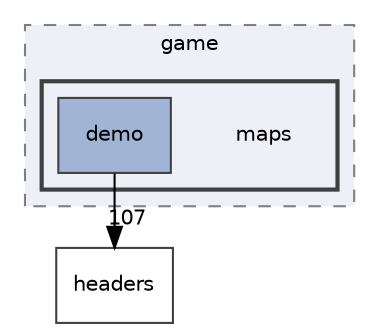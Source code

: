 digraph "games/game/maps"
{
 // LATEX_PDF_SIZE
  edge [fontname="Helvetica",fontsize="10",labelfontname="Helvetica",labelfontsize="10"];
  node [fontname="Helvetica",fontsize="10",shape=record];
  compound=true
  subgraph clusterdir_859be75312e42d6ebb568f8f09dd7ac4 {
    graph [ bgcolor="#edf0f7", pencolor="grey50", style="filled,dashed,", label="game", fontname="Helvetica", fontsize="10", URL="dir_859be75312e42d6ebb568f8f09dd7ac4.html"]
  subgraph clusterdir_7c6fd3eec1183867910fe84ca702f175 {
    graph [ bgcolor="#edf0f7", pencolor="grey25", style="filled,bold,", label="", fontname="Helvetica", fontsize="10", URL="dir_7c6fd3eec1183867910fe84ca702f175.html"]
    dir_7c6fd3eec1183867910fe84ca702f175 [shape=plaintext, label="maps"];
  dir_31b4d8b82f1a985959315aa49dc49d5e [shape=box, label="demo", style="filled,", fillcolor="#a2b4d6", color="grey25", URL="dir_31b4d8b82f1a985959315aa49dc49d5e.html"];
  }
  }
  dir_7f57b1e41c5acd0e859ae5f3a2b075a9 [shape=box, label="headers", style="", fillcolor="#edf0f7", color="grey25", URL="dir_7f57b1e41c5acd0e859ae5f3a2b075a9.html"];
  dir_31b4d8b82f1a985959315aa49dc49d5e->dir_7f57b1e41c5acd0e859ae5f3a2b075a9 [headlabel="107", labeldistance=1.5 headhref="dir_000001_000005.html"];
}
